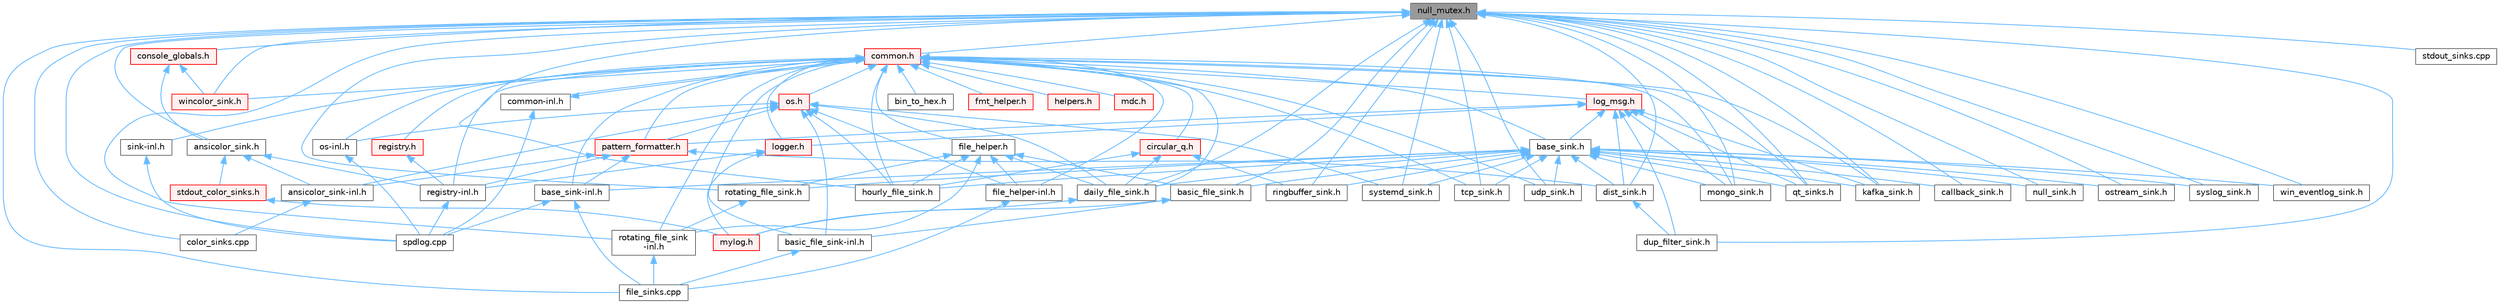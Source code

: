 digraph "null_mutex.h"
{
 // LATEX_PDF_SIZE
  bgcolor="transparent";
  edge [fontname=Helvetica,fontsize=10,labelfontname=Helvetica,labelfontsize=10];
  node [fontname=Helvetica,fontsize=10,shape=box,height=0.2,width=0.4];
  Node1 [id="Node000001",label="null_mutex.h",height=0.2,width=0.4,color="gray40", fillcolor="grey60", style="filled", fontcolor="black",tooltip=" "];
  Node1 -> Node2 [id="edge1_Node000001_Node000002",dir="back",color="steelblue1",style="solid",tooltip=" "];
  Node2 [id="Node000002",label="ansicolor_sink.h",height=0.2,width=0.4,color="grey40", fillcolor="white", style="filled",URL="$ansicolor__sink_8h.html",tooltip=" "];
  Node2 -> Node3 [id="edge2_Node000002_Node000003",dir="back",color="steelblue1",style="solid",tooltip=" "];
  Node3 [id="Node000003",label="ansicolor_sink-inl.h",height=0.2,width=0.4,color="grey40", fillcolor="white", style="filled",URL="$ansicolor__sink-inl_8h.html",tooltip=" "];
  Node3 -> Node4 [id="edge3_Node000003_Node000004",dir="back",color="steelblue1",style="solid",tooltip=" "];
  Node4 [id="Node000004",label="color_sinks.cpp",height=0.2,width=0.4,color="grey40", fillcolor="white", style="filled",URL="$color__sinks_8cpp.html",tooltip=" "];
  Node2 -> Node5 [id="edge4_Node000002_Node000005",dir="back",color="steelblue1",style="solid",tooltip=" "];
  Node5 [id="Node000005",label="registry-inl.h",height=0.2,width=0.4,color="grey40", fillcolor="white", style="filled",URL="$registry-inl_8h.html",tooltip=" "];
  Node5 -> Node6 [id="edge5_Node000005_Node000006",dir="back",color="steelblue1",style="solid",tooltip=" "];
  Node6 [id="Node000006",label="spdlog.cpp",height=0.2,width=0.4,color="grey40", fillcolor="white", style="filled",URL="$spdlog_8cpp.html",tooltip=" "];
  Node2 -> Node7 [id="edge6_Node000002_Node000007",dir="back",color="steelblue1",style="solid",tooltip=" "];
  Node7 [id="Node000007",label="stdout_color_sinks.h",height=0.2,width=0.4,color="red", fillcolor="#FFF0F0", style="filled",URL="$stdout__color__sinks_8h.html",tooltip=" "];
  Node7 -> Node8 [id="edge7_Node000007_Node000008",dir="back",color="steelblue1",style="solid",tooltip=" "];
  Node8 [id="Node000008",label="mylog.h",height=0.2,width=0.4,color="red", fillcolor="#FFF0F0", style="filled",URL="$mylog_8h.html",tooltip=" "];
  Node1 -> Node106 [id="edge8_Node000001_Node000106",dir="back",color="steelblue1",style="solid",tooltip=" "];
  Node106 [id="Node000106",label="basic_file_sink.h",height=0.2,width=0.4,color="grey40", fillcolor="white", style="filled",URL="$basic__file__sink_8h.html",tooltip=" "];
  Node106 -> Node107 [id="edge9_Node000106_Node000107",dir="back",color="steelblue1",style="solid",tooltip=" "];
  Node107 [id="Node000107",label="basic_file_sink-inl.h",height=0.2,width=0.4,color="grey40", fillcolor="white", style="filled",URL="$basic__file__sink-inl_8h.html",tooltip=" "];
  Node107 -> Node108 [id="edge10_Node000107_Node000108",dir="back",color="steelblue1",style="solid",tooltip=" "];
  Node108 [id="Node000108",label="file_sinks.cpp",height=0.2,width=0.4,color="grey40", fillcolor="white", style="filled",URL="$file__sinks_8cpp.html",tooltip=" "];
  Node106 -> Node8 [id="edge11_Node000106_Node000008",dir="back",color="steelblue1",style="solid",tooltip=" "];
  Node1 -> Node109 [id="edge12_Node000001_Node000109",dir="back",color="steelblue1",style="solid",tooltip=" "];
  Node109 [id="Node000109",label="callback_sink.h",height=0.2,width=0.4,color="grey40", fillcolor="white", style="filled",URL="$callback__sink_8h.html",tooltip=" "];
  Node1 -> Node4 [id="edge13_Node000001_Node000004",dir="back",color="steelblue1",style="solid",tooltip=" "];
  Node1 -> Node110 [id="edge14_Node000001_Node000110",dir="back",color="steelblue1",style="solid",tooltip=" "];
  Node110 [id="Node000110",label="common.h",height=0.2,width=0.4,color="red", fillcolor="#FFF0F0", style="filled",URL="$_my_spdlog_2spdlog_2common_8h.html",tooltip=" "];
  Node110 -> Node111 [id="edge15_Node000110_Node000111",dir="back",color="steelblue1",style="solid",tooltip=" "];
  Node111 [id="Node000111",label="base_sink-inl.h",height=0.2,width=0.4,color="grey40", fillcolor="white", style="filled",URL="$base__sink-inl_8h.html",tooltip=" "];
  Node111 -> Node108 [id="edge16_Node000111_Node000108",dir="back",color="steelblue1",style="solid",tooltip=" "];
  Node111 -> Node6 [id="edge17_Node000111_Node000006",dir="back",color="steelblue1",style="solid",tooltip=" "];
  Node110 -> Node112 [id="edge18_Node000110_Node000112",dir="back",color="steelblue1",style="solid",tooltip=" "];
  Node112 [id="Node000112",label="base_sink.h",height=0.2,width=0.4,color="grey40", fillcolor="white", style="filled",URL="$base__sink_8h.html",tooltip=" "];
  Node112 -> Node111 [id="edge19_Node000112_Node000111",dir="back",color="steelblue1",style="solid",tooltip=" "];
  Node112 -> Node106 [id="edge20_Node000112_Node000106",dir="back",color="steelblue1",style="solid",tooltip=" "];
  Node112 -> Node109 [id="edge21_Node000112_Node000109",dir="back",color="steelblue1",style="solid",tooltip=" "];
  Node112 -> Node113 [id="edge22_Node000112_Node000113",dir="back",color="steelblue1",style="solid",tooltip=" "];
  Node113 [id="Node000113",label="daily_file_sink.h",height=0.2,width=0.4,color="grey40", fillcolor="white", style="filled",URL="$daily__file__sink_8h.html",tooltip=" "];
  Node113 -> Node8 [id="edge23_Node000113_Node000008",dir="back",color="steelblue1",style="solid",tooltip=" "];
  Node112 -> Node114 [id="edge24_Node000112_Node000114",dir="back",color="steelblue1",style="solid",tooltip=" "];
  Node114 [id="Node000114",label="dist_sink.h",height=0.2,width=0.4,color="grey40", fillcolor="white", style="filled",URL="$dist__sink_8h.html",tooltip=" "];
  Node114 -> Node115 [id="edge25_Node000114_Node000115",dir="back",color="steelblue1",style="solid",tooltip=" "];
  Node115 [id="Node000115",label="dup_filter_sink.h",height=0.2,width=0.4,color="grey40", fillcolor="white", style="filled",URL="$dup__filter__sink_8h.html",tooltip=" "];
  Node112 -> Node116 [id="edge26_Node000112_Node000116",dir="back",color="steelblue1",style="solid",tooltip=" "];
  Node116 [id="Node000116",label="hourly_file_sink.h",height=0.2,width=0.4,color="grey40", fillcolor="white", style="filled",URL="$hourly__file__sink_8h.html",tooltip=" "];
  Node112 -> Node117 [id="edge27_Node000112_Node000117",dir="back",color="steelblue1",style="solid",tooltip=" "];
  Node117 [id="Node000117",label="kafka_sink.h",height=0.2,width=0.4,color="grey40", fillcolor="white", style="filled",URL="$kafka__sink_8h.html",tooltip=" "];
  Node112 -> Node118 [id="edge28_Node000112_Node000118",dir="back",color="steelblue1",style="solid",tooltip=" "];
  Node118 [id="Node000118",label="mongo_sink.h",height=0.2,width=0.4,color="grey40", fillcolor="white", style="filled",URL="$mongo__sink_8h.html",tooltip=" "];
  Node112 -> Node119 [id="edge29_Node000112_Node000119",dir="back",color="steelblue1",style="solid",tooltip=" "];
  Node119 [id="Node000119",label="null_sink.h",height=0.2,width=0.4,color="grey40", fillcolor="white", style="filled",URL="$null__sink_8h.html",tooltip=" "];
  Node112 -> Node120 [id="edge30_Node000112_Node000120",dir="back",color="steelblue1",style="solid",tooltip=" "];
  Node120 [id="Node000120",label="ostream_sink.h",height=0.2,width=0.4,color="grey40", fillcolor="white", style="filled",URL="$ostream__sink_8h.html",tooltip=" "];
  Node112 -> Node121 [id="edge31_Node000112_Node000121",dir="back",color="steelblue1",style="solid",tooltip=" "];
  Node121 [id="Node000121",label="qt_sinks.h",height=0.2,width=0.4,color="grey40", fillcolor="white", style="filled",URL="$qt__sinks_8h.html",tooltip=" "];
  Node112 -> Node122 [id="edge32_Node000112_Node000122",dir="back",color="steelblue1",style="solid",tooltip=" "];
  Node122 [id="Node000122",label="ringbuffer_sink.h",height=0.2,width=0.4,color="grey40", fillcolor="white", style="filled",URL="$ringbuffer__sink_8h.html",tooltip=" "];
  Node112 -> Node123 [id="edge33_Node000112_Node000123",dir="back",color="steelblue1",style="solid",tooltip=" "];
  Node123 [id="Node000123",label="rotating_file_sink.h",height=0.2,width=0.4,color="grey40", fillcolor="white", style="filled",URL="$rotating__file__sink_8h.html",tooltip=" "];
  Node123 -> Node124 [id="edge34_Node000123_Node000124",dir="back",color="steelblue1",style="solid",tooltip=" "];
  Node124 [id="Node000124",label="rotating_file_sink\l-inl.h",height=0.2,width=0.4,color="grey40", fillcolor="white", style="filled",URL="$rotating__file__sink-inl_8h.html",tooltip=" "];
  Node124 -> Node108 [id="edge35_Node000124_Node000108",dir="back",color="steelblue1",style="solid",tooltip=" "];
  Node112 -> Node125 [id="edge36_Node000112_Node000125",dir="back",color="steelblue1",style="solid",tooltip=" "];
  Node125 [id="Node000125",label="syslog_sink.h",height=0.2,width=0.4,color="grey40", fillcolor="white", style="filled",URL="$syslog__sink_8h.html",tooltip=" "];
  Node112 -> Node126 [id="edge37_Node000112_Node000126",dir="back",color="steelblue1",style="solid",tooltip=" "];
  Node126 [id="Node000126",label="systemd_sink.h",height=0.2,width=0.4,color="grey40", fillcolor="white", style="filled",URL="$systemd__sink_8h.html",tooltip=" "];
  Node112 -> Node127 [id="edge38_Node000112_Node000127",dir="back",color="steelblue1",style="solid",tooltip=" "];
  Node127 [id="Node000127",label="tcp_sink.h",height=0.2,width=0.4,color="grey40", fillcolor="white", style="filled",URL="$tcp__sink_8h.html",tooltip=" "];
  Node112 -> Node128 [id="edge39_Node000112_Node000128",dir="back",color="steelblue1",style="solid",tooltip=" "];
  Node128 [id="Node000128",label="udp_sink.h",height=0.2,width=0.4,color="grey40", fillcolor="white", style="filled",URL="$udp__sink_8h.html",tooltip=" "];
  Node112 -> Node129 [id="edge40_Node000112_Node000129",dir="back",color="steelblue1",style="solid",tooltip=" "];
  Node129 [id="Node000129",label="win_eventlog_sink.h",height=0.2,width=0.4,color="grey40", fillcolor="white", style="filled",URL="$win__eventlog__sink_8h.html",tooltip=" "];
  Node110 -> Node107 [id="edge41_Node000110_Node000107",dir="back",color="steelblue1",style="solid",tooltip=" "];
  Node110 -> Node130 [id="edge42_Node000110_Node000130",dir="back",color="steelblue1",style="solid",tooltip=" "];
  Node130 [id="Node000130",label="bin_to_hex.h",height=0.2,width=0.4,color="grey40", fillcolor="white", style="filled",URL="$bin__to__hex_8h.html",tooltip=" "];
  Node110 -> Node131 [id="edge43_Node000110_Node000131",dir="back",color="steelblue1",style="solid",tooltip=" "];
  Node131 [id="Node000131",label="circular_q.h",height=0.2,width=0.4,color="red", fillcolor="#FFF0F0", style="filled",URL="$circular__q_8h.html",tooltip=" "];
  Node131 -> Node113 [id="edge44_Node000131_Node000113",dir="back",color="steelblue1",style="solid",tooltip=" "];
  Node131 -> Node116 [id="edge45_Node000131_Node000116",dir="back",color="steelblue1",style="solid",tooltip=" "];
  Node131 -> Node122 [id="edge46_Node000131_Node000122",dir="back",color="steelblue1",style="solid",tooltip=" "];
  Node110 -> Node148 [id="edge47_Node000110_Node000148",dir="back",color="steelblue1",style="solid",tooltip=" "];
  Node148 [id="Node000148",label="common-inl.h",height=0.2,width=0.4,color="grey40", fillcolor="white", style="filled",URL="$common-inl_8h.html",tooltip=" "];
  Node148 -> Node110 [id="edge48_Node000148_Node000110",dir="back",color="steelblue1",style="solid",tooltip=" "];
  Node148 -> Node6 [id="edge49_Node000148_Node000006",dir="back",color="steelblue1",style="solid",tooltip=" "];
  Node110 -> Node113 [id="edge50_Node000110_Node000113",dir="back",color="steelblue1",style="solid",tooltip=" "];
  Node110 -> Node149 [id="edge51_Node000110_Node000149",dir="back",color="steelblue1",style="solid",tooltip=" "];
  Node149 [id="Node000149",label="file_helper-inl.h",height=0.2,width=0.4,color="grey40", fillcolor="white", style="filled",URL="$file__helper-inl_8h.html",tooltip=" "];
  Node149 -> Node108 [id="edge52_Node000149_Node000108",dir="back",color="steelblue1",style="solid",tooltip=" "];
  Node110 -> Node150 [id="edge53_Node000110_Node000150",dir="back",color="steelblue1",style="solid",tooltip=" "];
  Node150 [id="Node000150",label="file_helper.h",height=0.2,width=0.4,color="grey40", fillcolor="white", style="filled",URL="$file__helper_8h.html",tooltip=" "];
  Node150 -> Node106 [id="edge54_Node000150_Node000106",dir="back",color="steelblue1",style="solid",tooltip=" "];
  Node150 -> Node113 [id="edge55_Node000150_Node000113",dir="back",color="steelblue1",style="solid",tooltip=" "];
  Node150 -> Node149 [id="edge56_Node000150_Node000149",dir="back",color="steelblue1",style="solid",tooltip=" "];
  Node150 -> Node116 [id="edge57_Node000150_Node000116",dir="back",color="steelblue1",style="solid",tooltip=" "];
  Node150 -> Node124 [id="edge58_Node000150_Node000124",dir="back",color="steelblue1",style="solid",tooltip=" "];
  Node150 -> Node123 [id="edge59_Node000150_Node000123",dir="back",color="steelblue1",style="solid",tooltip=" "];
  Node110 -> Node151 [id="edge60_Node000110_Node000151",dir="back",color="steelblue1",style="solid",tooltip=" "];
  Node151 [id="Node000151",label="fmt_helper.h",height=0.2,width=0.4,color="red", fillcolor="#FFF0F0", style="filled",URL="$fmt__helper_8h.html",tooltip=" "];
  Node110 -> Node153 [id="edge61_Node000110_Node000153",dir="back",color="steelblue1",style="solid",tooltip=" "];
  Node153 [id="Node000153",label="helpers.h",height=0.2,width=0.4,color="red", fillcolor="#FFF0F0", style="filled",URL="$helpers_8h.html",tooltip=" "];
  Node110 -> Node116 [id="edge62_Node000110_Node000116",dir="back",color="steelblue1",style="solid",tooltip=" "];
  Node110 -> Node117 [id="edge63_Node000110_Node000117",dir="back",color="steelblue1",style="solid",tooltip=" "];
  Node110 -> Node156 [id="edge64_Node000110_Node000156",dir="back",color="steelblue1",style="solid",tooltip=" "];
  Node156 [id="Node000156",label="log_msg.h",height=0.2,width=0.4,color="red", fillcolor="#FFF0F0", style="filled",URL="$log__msg_8h.html",tooltip=" "];
  Node156 -> Node112 [id="edge65_Node000156_Node000112",dir="back",color="steelblue1",style="solid",tooltip=" "];
  Node156 -> Node114 [id="edge66_Node000156_Node000114",dir="back",color="steelblue1",style="solid",tooltip=" "];
  Node156 -> Node115 [id="edge67_Node000156_Node000115",dir="back",color="steelblue1",style="solid",tooltip=" "];
  Node156 -> Node117 [id="edge68_Node000156_Node000117",dir="back",color="steelblue1",style="solid",tooltip=" "];
  Node156 -> Node135 [id="edge69_Node000156_Node000135",dir="back",color="steelblue1",style="solid",tooltip=" "];
  Node135 [id="Node000135",label="logger.h",height=0.2,width=0.4,color="red", fillcolor="#FFF0F0", style="filled",URL="$logger_8h.html",tooltip=" "];
  Node135 -> Node8 [id="edge70_Node000135_Node000008",dir="back",color="steelblue1",style="solid",tooltip=" "];
  Node135 -> Node5 [id="edge71_Node000135_Node000005",dir="back",color="steelblue1",style="solid",tooltip=" "];
  Node156 -> Node118 [id="edge72_Node000156_Node000118",dir="back",color="steelblue1",style="solid",tooltip=" "];
  Node156 -> Node158 [id="edge73_Node000156_Node000158",dir="back",color="steelblue1",style="solid",tooltip=" "];
  Node158 [id="Node000158",label="pattern_formatter.h",height=0.2,width=0.4,color="red", fillcolor="#FFF0F0", style="filled",URL="$pattern__formatter_8h.html",tooltip=" "];
  Node158 -> Node3 [id="edge74_Node000158_Node000003",dir="back",color="steelblue1",style="solid",tooltip=" "];
  Node158 -> Node111 [id="edge75_Node000158_Node000111",dir="back",color="steelblue1",style="solid",tooltip=" "];
  Node158 -> Node114 [id="edge76_Node000158_Node000114",dir="back",color="steelblue1",style="solid",tooltip=" "];
  Node158 -> Node5 [id="edge77_Node000158_Node000005",dir="back",color="steelblue1",style="solid",tooltip=" "];
  Node156 -> Node121 [id="edge78_Node000156_Node000121",dir="back",color="steelblue1",style="solid",tooltip=" "];
  Node110 -> Node135 [id="edge79_Node000110_Node000135",dir="back",color="steelblue1",style="solid",tooltip=" "];
  Node110 -> Node168 [id="edge80_Node000110_Node000168",dir="back",color="steelblue1",style="solid",tooltip=" "];
  Node168 [id="Node000168",label="mdc.h",height=0.2,width=0.4,color="red", fillcolor="#FFF0F0", style="filled",URL="$mdc_8h.html",tooltip=" "];
  Node110 -> Node118 [id="edge81_Node000110_Node000118",dir="back",color="steelblue1",style="solid",tooltip=" "];
  Node110 -> Node169 [id="edge82_Node000110_Node000169",dir="back",color="steelblue1",style="solid",tooltip=" "];
  Node169 [id="Node000169",label="os-inl.h",height=0.2,width=0.4,color="grey40", fillcolor="white", style="filled",URL="$os-inl_8h.html",tooltip=" "];
  Node169 -> Node6 [id="edge83_Node000169_Node000006",dir="back",color="steelblue1",style="solid",tooltip=" "];
  Node110 -> Node170 [id="edge84_Node000110_Node000170",dir="back",color="steelblue1",style="solid",tooltip=" "];
  Node170 [id="Node000170",label="os.h",height=0.2,width=0.4,color="red", fillcolor="#FFF0F0", style="filled",URL="$details_2os_8h.html",tooltip=" "];
  Node170 -> Node3 [id="edge85_Node000170_Node000003",dir="back",color="steelblue1",style="solid",tooltip=" "];
  Node170 -> Node107 [id="edge86_Node000170_Node000107",dir="back",color="steelblue1",style="solid",tooltip=" "];
  Node170 -> Node113 [id="edge87_Node000170_Node000113",dir="back",color="steelblue1",style="solid",tooltip=" "];
  Node170 -> Node149 [id="edge88_Node000170_Node000149",dir="back",color="steelblue1",style="solid",tooltip=" "];
  Node170 -> Node116 [id="edge89_Node000170_Node000116",dir="back",color="steelblue1",style="solid",tooltip=" "];
  Node170 -> Node169 [id="edge90_Node000170_Node000169",dir="back",color="steelblue1",style="solid",tooltip=" "];
  Node170 -> Node158 [id="edge91_Node000170_Node000158",dir="back",color="steelblue1",style="solid",tooltip=" "];
  Node170 -> Node126 [id="edge92_Node000170_Node000126",dir="back",color="steelblue1",style="solid",tooltip=" "];
  Node110 -> Node158 [id="edge93_Node000110_Node000158",dir="back",color="steelblue1",style="solid",tooltip=" "];
  Node110 -> Node121 [id="edge94_Node000110_Node000121",dir="back",color="steelblue1",style="solid",tooltip=" "];
  Node110 -> Node5 [id="edge95_Node000110_Node000005",dir="back",color="steelblue1",style="solid",tooltip=" "];
  Node110 -> Node175 [id="edge96_Node000110_Node000175",dir="back",color="steelblue1",style="solid",tooltip=" "];
  Node175 [id="Node000175",label="registry.h",height=0.2,width=0.4,color="red", fillcolor="#FFF0F0", style="filled",URL="$registry_8h.html",tooltip=" "];
  Node175 -> Node5 [id="edge97_Node000175_Node000005",dir="back",color="steelblue1",style="solid",tooltip=" "];
  Node110 -> Node124 [id="edge98_Node000110_Node000124",dir="back",color="steelblue1",style="solid",tooltip=" "];
  Node110 -> Node162 [id="edge99_Node000110_Node000162",dir="back",color="steelblue1",style="solid",tooltip=" "];
  Node162 [id="Node000162",label="sink-inl.h",height=0.2,width=0.4,color="grey40", fillcolor="white", style="filled",URL="$sink-inl_8h.html",tooltip=" "];
  Node162 -> Node6 [id="edge100_Node000162_Node000006",dir="back",color="steelblue1",style="solid",tooltip=" "];
  Node110 -> Node127 [id="edge101_Node000110_Node000127",dir="back",color="steelblue1",style="solid",tooltip=" "];
  Node110 -> Node128 [id="edge102_Node000110_Node000128",dir="back",color="steelblue1",style="solid",tooltip=" "];
  Node110 -> Node164 [id="edge103_Node000110_Node000164",dir="back",color="steelblue1",style="solid",tooltip=" "];
  Node164 [id="Node000164",label="wincolor_sink.h",height=0.2,width=0.4,color="red", fillcolor="#FFF0F0", style="filled",URL="$wincolor__sink_8h.html",tooltip=" "];
  Node1 -> Node177 [id="edge104_Node000001_Node000177",dir="back",color="steelblue1",style="solid",tooltip=" "];
  Node177 [id="Node000177",label="console_globals.h",height=0.2,width=0.4,color="red", fillcolor="#FFF0F0", style="filled",URL="$console__globals_8h.html",tooltip=" "];
  Node177 -> Node2 [id="edge105_Node000177_Node000002",dir="back",color="steelblue1",style="solid",tooltip=" "];
  Node177 -> Node164 [id="edge106_Node000177_Node000164",dir="back",color="steelblue1",style="solid",tooltip=" "];
  Node1 -> Node113 [id="edge107_Node000001_Node000113",dir="back",color="steelblue1",style="solid",tooltip=" "];
  Node1 -> Node114 [id="edge108_Node000001_Node000114",dir="back",color="steelblue1",style="solid",tooltip=" "];
  Node1 -> Node115 [id="edge109_Node000001_Node000115",dir="back",color="steelblue1",style="solid",tooltip=" "];
  Node1 -> Node108 [id="edge110_Node000001_Node000108",dir="back",color="steelblue1",style="solid",tooltip=" "];
  Node1 -> Node116 [id="edge111_Node000001_Node000116",dir="back",color="steelblue1",style="solid",tooltip=" "];
  Node1 -> Node117 [id="edge112_Node000001_Node000117",dir="back",color="steelblue1",style="solid",tooltip=" "];
  Node1 -> Node118 [id="edge113_Node000001_Node000118",dir="back",color="steelblue1",style="solid",tooltip=" "];
  Node1 -> Node119 [id="edge114_Node000001_Node000119",dir="back",color="steelblue1",style="solid",tooltip=" "];
  Node1 -> Node120 [id="edge115_Node000001_Node000120",dir="back",color="steelblue1",style="solid",tooltip=" "];
  Node1 -> Node121 [id="edge116_Node000001_Node000121",dir="back",color="steelblue1",style="solid",tooltip=" "];
  Node1 -> Node122 [id="edge117_Node000001_Node000122",dir="back",color="steelblue1",style="solid",tooltip=" "];
  Node1 -> Node124 [id="edge118_Node000001_Node000124",dir="back",color="steelblue1",style="solid",tooltip=" "];
  Node1 -> Node123 [id="edge119_Node000001_Node000123",dir="back",color="steelblue1",style="solid",tooltip=" "];
  Node1 -> Node6 [id="edge120_Node000001_Node000006",dir="back",color="steelblue1",style="solid",tooltip=" "];
  Node1 -> Node139 [id="edge121_Node000001_Node000139",dir="back",color="steelblue1",style="solid",tooltip=" "];
  Node139 [id="Node000139",label="stdout_sinks.cpp",height=0.2,width=0.4,color="grey40", fillcolor="white", style="filled",URL="$stdout__sinks_8cpp.html",tooltip=" "];
  Node1 -> Node125 [id="edge122_Node000001_Node000125",dir="back",color="steelblue1",style="solid",tooltip=" "];
  Node1 -> Node126 [id="edge123_Node000001_Node000126",dir="back",color="steelblue1",style="solid",tooltip=" "];
  Node1 -> Node127 [id="edge124_Node000001_Node000127",dir="back",color="steelblue1",style="solid",tooltip=" "];
  Node1 -> Node128 [id="edge125_Node000001_Node000128",dir="back",color="steelblue1",style="solid",tooltip=" "];
  Node1 -> Node129 [id="edge126_Node000001_Node000129",dir="back",color="steelblue1",style="solid",tooltip=" "];
  Node1 -> Node164 [id="edge127_Node000001_Node000164",dir="back",color="steelblue1",style="solid",tooltip=" "];
}
